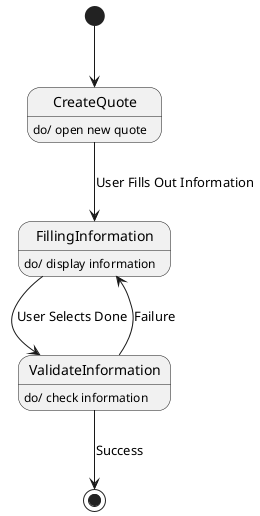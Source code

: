 @startuml
[*] --> CreateQuote
CreateQuote : do/ open new quote

CreateQuote --> FillingInformation : User Fills Out Information
FillingInformation : do/ display information

FillingInformation --> ValidateInformation : User Selects Done
ValidateInformation: do/ check information

ValidateInformation --> [*] : Success
ValidateInformation --> FillingInformation : Failure
@enduml